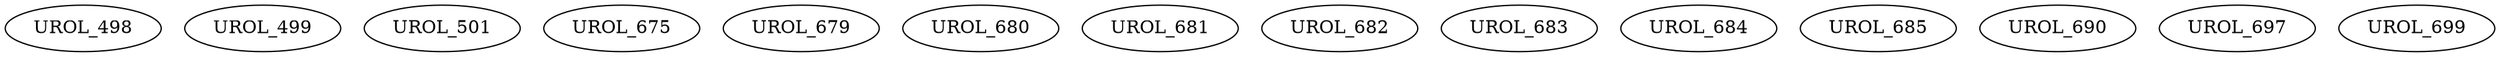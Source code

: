 digraph G {
    UROL_498;
    UROL_499;
    UROL_501;
    UROL_675;
    UROL_679;
    UROL_680;
    UROL_681;
    UROL_682;
    UROL_683;
    UROL_684;
    UROL_685;
    UROL_690;
    UROL_697;
    UROL_699;
}

